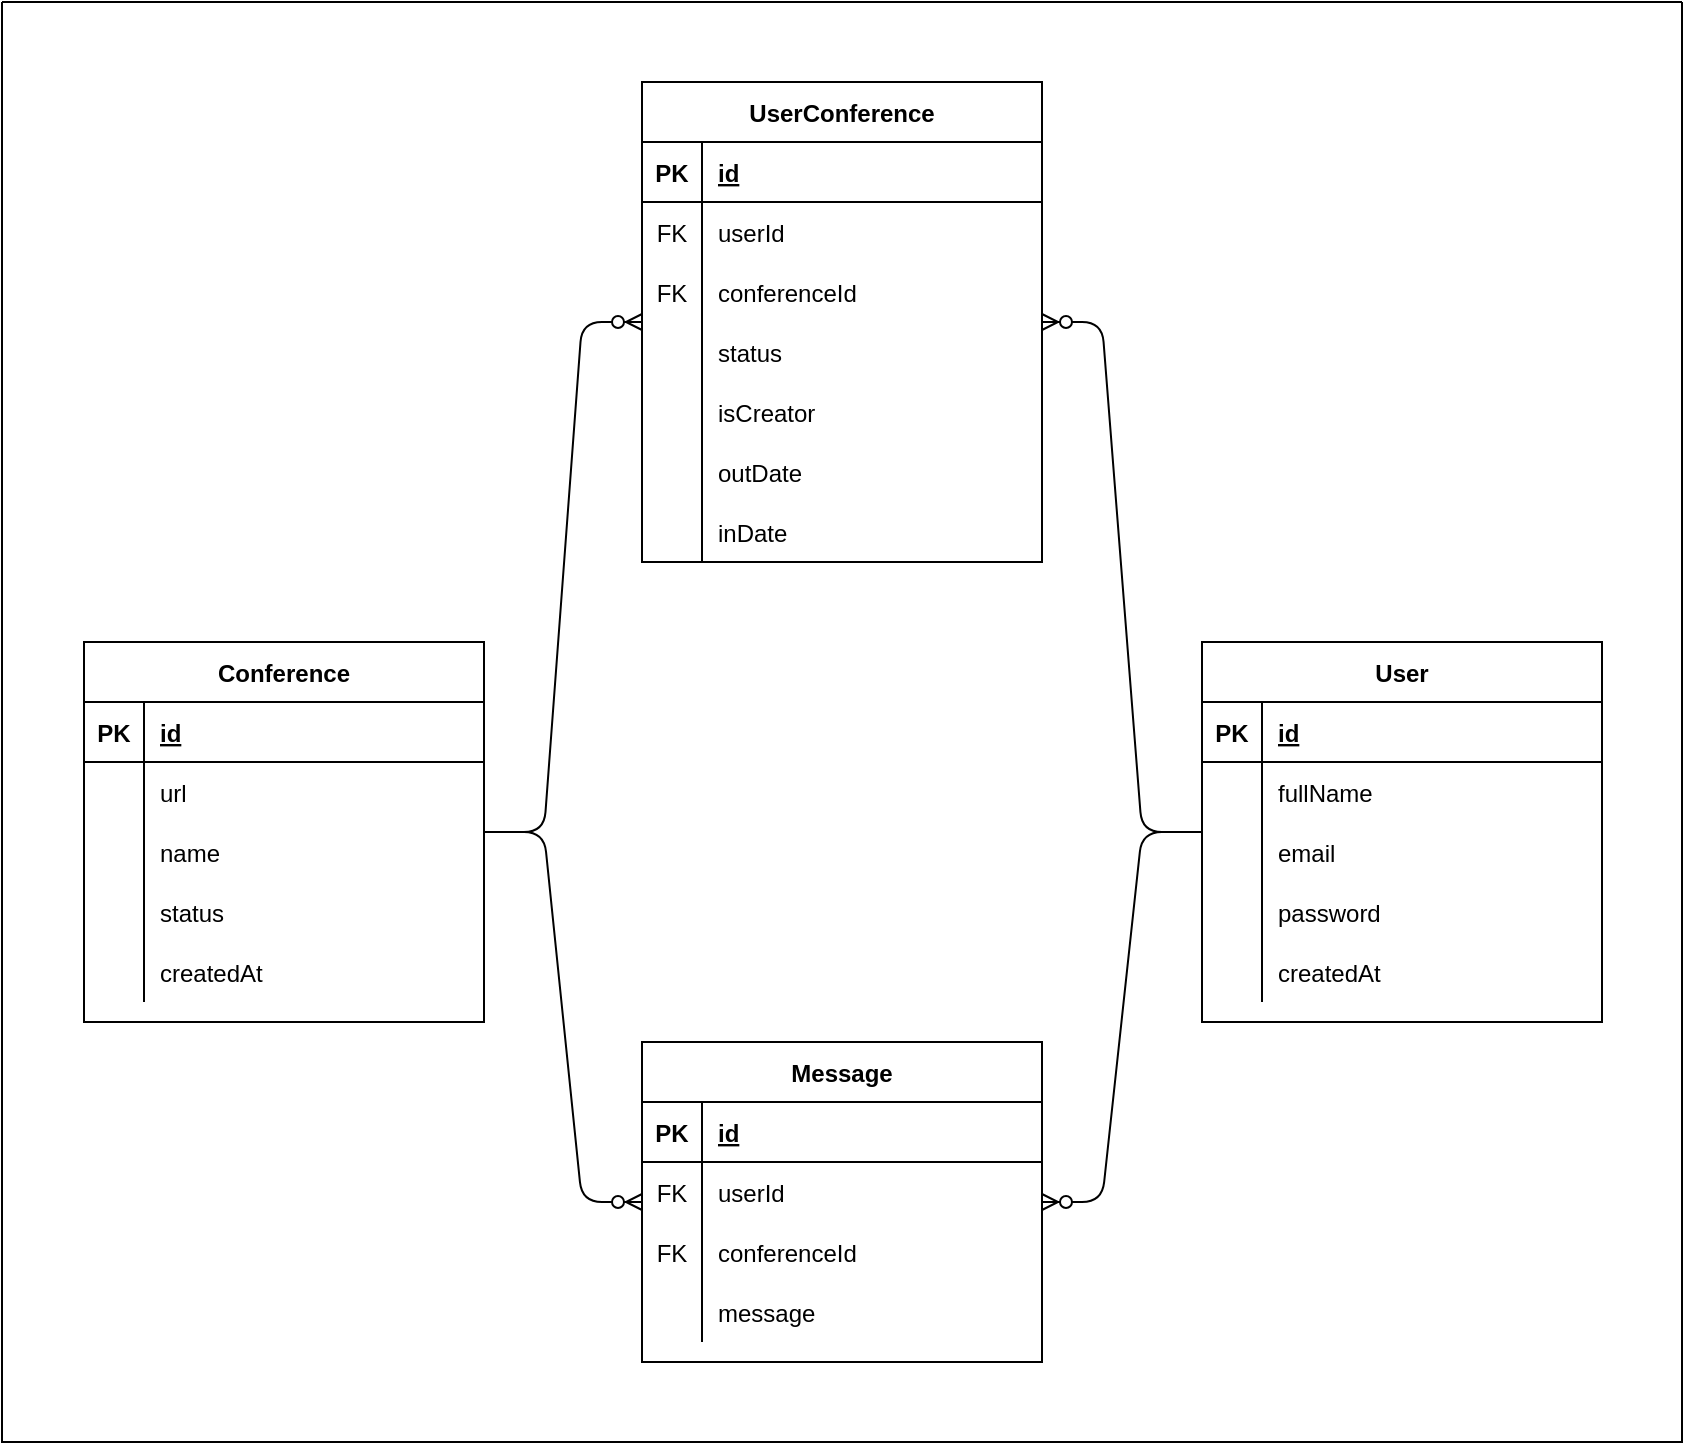 <mxfile version="14.6.13" type="device"><diagram id="Ftw11hiZP0vbhbemMxQc" name="Page-1"><mxGraphModel dx="1024" dy="1692" grid="1" gridSize="10" guides="1" tooltips="1" connect="1" arrows="1" fold="1" page="1" pageScale="1" pageWidth="850" pageHeight="1100" math="0" shadow="0"><root><mxCell id="0"/><mxCell id="1" parent="0"/><mxCell id="8r-vkcW7q13V5HUQEyfy-12" value="Conference" style="shape=table;startSize=30;container=1;collapsible=1;childLayout=tableLayout;fixedRows=1;rowLines=0;fontStyle=1;align=center;resizeLast=1;" parent="1" vertex="1"><mxGeometry x="121" y="160" width="200" height="190" as="geometry"/></mxCell><mxCell id="8r-vkcW7q13V5HUQEyfy-13" value="" style="shape=partialRectangle;collapsible=0;dropTarget=0;pointerEvents=0;fillColor=none;top=0;left=0;bottom=1;right=0;points=[[0,0.5],[1,0.5]];portConstraint=eastwest;" parent="8r-vkcW7q13V5HUQEyfy-12" vertex="1"><mxGeometry y="30" width="200" height="30" as="geometry"/></mxCell><mxCell id="8r-vkcW7q13V5HUQEyfy-14" value="PK" style="shape=partialRectangle;connectable=0;fillColor=none;top=0;left=0;bottom=0;right=0;fontStyle=1;overflow=hidden;" parent="8r-vkcW7q13V5HUQEyfy-13" vertex="1"><mxGeometry width="30" height="30" as="geometry"/></mxCell><mxCell id="8r-vkcW7q13V5HUQEyfy-15" value="id" style="shape=partialRectangle;connectable=0;fillColor=none;top=0;left=0;bottom=0;right=0;align=left;spacingLeft=6;fontStyle=5;overflow=hidden;" parent="8r-vkcW7q13V5HUQEyfy-13" vertex="1"><mxGeometry x="30" width="170" height="30" as="geometry"/></mxCell><mxCell id="8r-vkcW7q13V5HUQEyfy-16" value="" style="shape=partialRectangle;collapsible=0;dropTarget=0;pointerEvents=0;fillColor=none;top=0;left=0;bottom=0;right=0;points=[[0,0.5],[1,0.5]];portConstraint=eastwest;" parent="8r-vkcW7q13V5HUQEyfy-12" vertex="1"><mxGeometry y="60" width="200" height="30" as="geometry"/></mxCell><mxCell id="8r-vkcW7q13V5HUQEyfy-17" value="" style="shape=partialRectangle;connectable=0;fillColor=none;top=0;left=0;bottom=0;right=0;editable=1;overflow=hidden;" parent="8r-vkcW7q13V5HUQEyfy-16" vertex="1"><mxGeometry width="30" height="30" as="geometry"/></mxCell><mxCell id="8r-vkcW7q13V5HUQEyfy-18" value="url" style="shape=partialRectangle;connectable=0;fillColor=none;top=0;left=0;bottom=0;right=0;align=left;spacingLeft=6;overflow=hidden;" parent="8r-vkcW7q13V5HUQEyfy-16" vertex="1"><mxGeometry x="30" width="170" height="30" as="geometry"/></mxCell><mxCell id="8FGx5uGINuz7nVx1ZSpT-5" value="" style="shape=partialRectangle;collapsible=0;dropTarget=0;pointerEvents=0;fillColor=none;top=0;left=0;bottom=0;right=0;points=[[0,0.5],[1,0.5]];portConstraint=eastwest;" parent="8r-vkcW7q13V5HUQEyfy-12" vertex="1"><mxGeometry y="90" width="200" height="30" as="geometry"/></mxCell><mxCell id="8FGx5uGINuz7nVx1ZSpT-6" value="" style="shape=partialRectangle;connectable=0;fillColor=none;top=0;left=0;bottom=0;right=0;editable=1;overflow=hidden;" parent="8FGx5uGINuz7nVx1ZSpT-5" vertex="1"><mxGeometry width="30" height="30" as="geometry"/></mxCell><mxCell id="8FGx5uGINuz7nVx1ZSpT-7" value="name" style="shape=partialRectangle;connectable=0;fillColor=none;top=0;left=0;bottom=0;right=0;align=left;spacingLeft=6;overflow=hidden;" parent="8FGx5uGINuz7nVx1ZSpT-5" vertex="1"><mxGeometry x="30" width="170" height="30" as="geometry"/></mxCell><mxCell id="8r-vkcW7q13V5HUQEyfy-19" value="" style="shape=partialRectangle;collapsible=0;dropTarget=0;pointerEvents=0;fillColor=none;top=0;left=0;bottom=0;right=0;points=[[0,0.5],[1,0.5]];portConstraint=eastwest;" parent="8r-vkcW7q13V5HUQEyfy-12" vertex="1"><mxGeometry y="120" width="200" height="30" as="geometry"/></mxCell><mxCell id="8r-vkcW7q13V5HUQEyfy-20" value="" style="shape=partialRectangle;connectable=0;fillColor=none;top=0;left=0;bottom=0;right=0;editable=1;overflow=hidden;" parent="8r-vkcW7q13V5HUQEyfy-19" vertex="1"><mxGeometry width="30" height="30" as="geometry"/></mxCell><mxCell id="8r-vkcW7q13V5HUQEyfy-21" value="status" style="shape=partialRectangle;connectable=0;fillColor=none;top=0;left=0;bottom=0;right=0;align=left;spacingLeft=6;overflow=hidden;" parent="8r-vkcW7q13V5HUQEyfy-19" vertex="1"><mxGeometry x="30" width="170" height="30" as="geometry"/></mxCell><mxCell id="8r-vkcW7q13V5HUQEyfy-22" value="" style="shape=partialRectangle;collapsible=0;dropTarget=0;pointerEvents=0;fillColor=none;top=0;left=0;bottom=0;right=0;points=[[0,0.5],[1,0.5]];portConstraint=eastwest;" parent="8r-vkcW7q13V5HUQEyfy-12" vertex="1"><mxGeometry y="150" width="200" height="30" as="geometry"/></mxCell><mxCell id="8r-vkcW7q13V5HUQEyfy-23" value="" style="shape=partialRectangle;connectable=0;fillColor=none;top=0;left=0;bottom=0;right=0;editable=1;overflow=hidden;" parent="8r-vkcW7q13V5HUQEyfy-22" vertex="1"><mxGeometry width="30" height="30" as="geometry"/></mxCell><mxCell id="8r-vkcW7q13V5HUQEyfy-24" value="createdAt" style="shape=partialRectangle;connectable=0;fillColor=none;top=0;left=0;bottom=0;right=0;align=left;spacingLeft=6;overflow=hidden;" parent="8r-vkcW7q13V5HUQEyfy-22" vertex="1"><mxGeometry x="30" width="170" height="30" as="geometry"/></mxCell><mxCell id="8r-vkcW7q13V5HUQEyfy-25" value="UserConference" style="shape=table;startSize=30;container=1;collapsible=1;childLayout=tableLayout;fixedRows=1;rowLines=0;fontStyle=1;align=center;resizeLast=1;" parent="1" vertex="1"><mxGeometry x="400" y="-120" width="200" height="240" as="geometry"/></mxCell><mxCell id="8r-vkcW7q13V5HUQEyfy-26" value="" style="shape=partialRectangle;collapsible=0;dropTarget=0;pointerEvents=0;fillColor=none;top=0;left=0;bottom=1;right=0;points=[[0,0.5],[1,0.5]];portConstraint=eastwest;" parent="8r-vkcW7q13V5HUQEyfy-25" vertex="1"><mxGeometry y="30" width="200" height="30" as="geometry"/></mxCell><mxCell id="8r-vkcW7q13V5HUQEyfy-27" value="PK" style="shape=partialRectangle;connectable=0;fillColor=none;top=0;left=0;bottom=0;right=0;fontStyle=1;overflow=hidden;" parent="8r-vkcW7q13V5HUQEyfy-26" vertex="1"><mxGeometry width="30" height="30" as="geometry"/></mxCell><mxCell id="8r-vkcW7q13V5HUQEyfy-28" value="id" style="shape=partialRectangle;connectable=0;fillColor=none;top=0;left=0;bottom=0;right=0;align=left;spacingLeft=6;fontStyle=5;overflow=hidden;" parent="8r-vkcW7q13V5HUQEyfy-26" vertex="1"><mxGeometry x="30" width="170" height="30" as="geometry"/></mxCell><mxCell id="8r-vkcW7q13V5HUQEyfy-29" value="" style="shape=partialRectangle;collapsible=0;dropTarget=0;pointerEvents=0;fillColor=none;top=0;left=0;bottom=0;right=0;points=[[0,0.5],[1,0.5]];portConstraint=eastwest;" parent="8r-vkcW7q13V5HUQEyfy-25" vertex="1"><mxGeometry y="60" width="200" height="30" as="geometry"/></mxCell><mxCell id="8r-vkcW7q13V5HUQEyfy-30" value="FK" style="shape=partialRectangle;connectable=0;fillColor=none;top=0;left=0;bottom=0;right=0;editable=1;overflow=hidden;" parent="8r-vkcW7q13V5HUQEyfy-29" vertex="1"><mxGeometry width="30" height="30" as="geometry"/></mxCell><mxCell id="8r-vkcW7q13V5HUQEyfy-31" value="userId" style="shape=partialRectangle;connectable=0;fillColor=none;top=0;left=0;bottom=0;right=0;align=left;spacingLeft=6;overflow=hidden;" parent="8r-vkcW7q13V5HUQEyfy-29" vertex="1"><mxGeometry x="30" width="170" height="30" as="geometry"/></mxCell><mxCell id="8r-vkcW7q13V5HUQEyfy-32" value="" style="shape=partialRectangle;collapsible=0;dropTarget=0;pointerEvents=0;fillColor=none;top=0;left=0;bottom=0;right=0;points=[[0,0.5],[1,0.5]];portConstraint=eastwest;" parent="8r-vkcW7q13V5HUQEyfy-25" vertex="1"><mxGeometry y="90" width="200" height="30" as="geometry"/></mxCell><mxCell id="8r-vkcW7q13V5HUQEyfy-33" value="FK" style="shape=partialRectangle;connectable=0;fillColor=none;top=0;left=0;bottom=0;right=0;editable=1;overflow=hidden;" parent="8r-vkcW7q13V5HUQEyfy-32" vertex="1"><mxGeometry width="30" height="30" as="geometry"/></mxCell><mxCell id="8r-vkcW7q13V5HUQEyfy-34" value="conferenceId" style="shape=partialRectangle;connectable=0;fillColor=none;top=0;left=0;bottom=0;right=0;align=left;spacingLeft=6;overflow=hidden;fontStyle=0" parent="8r-vkcW7q13V5HUQEyfy-32" vertex="1"><mxGeometry x="30" width="170" height="30" as="geometry"/></mxCell><mxCell id="ccI3vtOecm476fUEy-IL-1" value="" style="shape=partialRectangle;collapsible=0;dropTarget=0;pointerEvents=0;fillColor=none;top=0;left=0;bottom=0;right=0;points=[[0,0.5],[1,0.5]];portConstraint=eastwest;" parent="8r-vkcW7q13V5HUQEyfy-25" vertex="1"><mxGeometry y="120" width="200" height="30" as="geometry"/></mxCell><mxCell id="ccI3vtOecm476fUEy-IL-2" value="" style="shape=partialRectangle;connectable=0;fillColor=none;top=0;left=0;bottom=0;right=0;editable=1;overflow=hidden;" parent="ccI3vtOecm476fUEy-IL-1" vertex="1"><mxGeometry width="30" height="30" as="geometry"/></mxCell><mxCell id="ccI3vtOecm476fUEy-IL-3" value="status" style="shape=partialRectangle;connectable=0;fillColor=none;top=0;left=0;bottom=0;right=0;align=left;spacingLeft=6;overflow=hidden;" parent="ccI3vtOecm476fUEy-IL-1" vertex="1"><mxGeometry x="30" width="170" height="30" as="geometry"/></mxCell><mxCell id="ccI3vtOecm476fUEy-IL-4" value="" style="shape=partialRectangle;collapsible=0;dropTarget=0;pointerEvents=0;fillColor=none;top=0;left=0;bottom=0;right=0;points=[[0,0.5],[1,0.5]];portConstraint=eastwest;" parent="8r-vkcW7q13V5HUQEyfy-25" vertex="1"><mxGeometry y="150" width="200" height="30" as="geometry"/></mxCell><mxCell id="ccI3vtOecm476fUEy-IL-5" value="" style="shape=partialRectangle;connectable=0;fillColor=none;top=0;left=0;bottom=0;right=0;editable=1;overflow=hidden;" parent="ccI3vtOecm476fUEy-IL-4" vertex="1"><mxGeometry width="30" height="30" as="geometry"/></mxCell><mxCell id="ccI3vtOecm476fUEy-IL-6" value="isCreator" style="shape=partialRectangle;connectable=0;fillColor=none;top=0;left=0;bottom=0;right=0;align=left;spacingLeft=6;overflow=hidden;" parent="ccI3vtOecm476fUEy-IL-4" vertex="1"><mxGeometry x="30" width="170" height="30" as="geometry"/></mxCell><mxCell id="ccI3vtOecm476fUEy-IL-10" value="" style="shape=partialRectangle;collapsible=0;dropTarget=0;pointerEvents=0;fillColor=none;top=0;left=0;bottom=0;right=0;points=[[0,0.5],[1,0.5]];portConstraint=eastwest;" parent="8r-vkcW7q13V5HUQEyfy-25" vertex="1"><mxGeometry y="180" width="200" height="30" as="geometry"/></mxCell><mxCell id="ccI3vtOecm476fUEy-IL-11" value="" style="shape=partialRectangle;connectable=0;fillColor=none;top=0;left=0;bottom=0;right=0;editable=1;overflow=hidden;" parent="ccI3vtOecm476fUEy-IL-10" vertex="1"><mxGeometry width="30" height="30" as="geometry"/></mxCell><mxCell id="ccI3vtOecm476fUEy-IL-12" value="outDate" style="shape=partialRectangle;connectable=0;fillColor=none;top=0;left=0;bottom=0;right=0;align=left;spacingLeft=6;overflow=hidden;" parent="ccI3vtOecm476fUEy-IL-10" vertex="1"><mxGeometry x="30" width="170" height="30" as="geometry"/></mxCell><mxCell id="ccI3vtOecm476fUEy-IL-7" value="" style="shape=partialRectangle;collapsible=0;dropTarget=0;pointerEvents=0;fillColor=none;top=0;left=0;bottom=0;right=0;points=[[0,0.5],[1,0.5]];portConstraint=eastwest;" parent="8r-vkcW7q13V5HUQEyfy-25" vertex="1"><mxGeometry y="210" width="200" height="30" as="geometry"/></mxCell><mxCell id="ccI3vtOecm476fUEy-IL-8" value="" style="shape=partialRectangle;connectable=0;fillColor=none;top=0;left=0;bottom=0;right=0;editable=1;overflow=hidden;" parent="ccI3vtOecm476fUEy-IL-7" vertex="1"><mxGeometry width="30" height="30" as="geometry"/></mxCell><mxCell id="ccI3vtOecm476fUEy-IL-9" value="inDate" style="shape=partialRectangle;connectable=0;fillColor=none;top=0;left=0;bottom=0;right=0;align=left;spacingLeft=6;overflow=hidden;" parent="ccI3vtOecm476fUEy-IL-7" vertex="1"><mxGeometry x="30" width="170" height="30" as="geometry"/></mxCell><mxCell id="8r-vkcW7q13V5HUQEyfy-38" value="User" style="shape=table;startSize=30;container=1;collapsible=1;childLayout=tableLayout;fixedRows=1;rowLines=0;fontStyle=1;align=center;resizeLast=1;" parent="1" vertex="1"><mxGeometry x="680" y="160" width="200" height="190" as="geometry"/></mxCell><mxCell id="8r-vkcW7q13V5HUQEyfy-39" value="" style="shape=partialRectangle;collapsible=0;dropTarget=0;pointerEvents=0;fillColor=none;top=0;left=0;bottom=1;right=0;points=[[0,0.5],[1,0.5]];portConstraint=eastwest;" parent="8r-vkcW7q13V5HUQEyfy-38" vertex="1"><mxGeometry y="30" width="200" height="30" as="geometry"/></mxCell><mxCell id="8r-vkcW7q13V5HUQEyfy-40" value="PK" style="shape=partialRectangle;connectable=0;fillColor=none;top=0;left=0;bottom=0;right=0;fontStyle=1;overflow=hidden;" parent="8r-vkcW7q13V5HUQEyfy-39" vertex="1"><mxGeometry width="30" height="30" as="geometry"/></mxCell><mxCell id="8r-vkcW7q13V5HUQEyfy-41" value="id" style="shape=partialRectangle;connectable=0;fillColor=none;top=0;left=0;bottom=0;right=0;align=left;spacingLeft=6;fontStyle=5;overflow=hidden;" parent="8r-vkcW7q13V5HUQEyfy-39" vertex="1"><mxGeometry x="30" width="170" height="30" as="geometry"/></mxCell><mxCell id="8r-vkcW7q13V5HUQEyfy-42" value="" style="shape=partialRectangle;collapsible=0;dropTarget=0;pointerEvents=0;fillColor=none;top=0;left=0;bottom=0;right=0;points=[[0,0.5],[1,0.5]];portConstraint=eastwest;" parent="8r-vkcW7q13V5HUQEyfy-38" vertex="1"><mxGeometry y="60" width="200" height="30" as="geometry"/></mxCell><mxCell id="8r-vkcW7q13V5HUQEyfy-43" value="" style="shape=partialRectangle;connectable=0;fillColor=none;top=0;left=0;bottom=0;right=0;editable=1;overflow=hidden;" parent="8r-vkcW7q13V5HUQEyfy-42" vertex="1"><mxGeometry width="30" height="30" as="geometry"/></mxCell><mxCell id="8r-vkcW7q13V5HUQEyfy-44" value="fullName" style="shape=partialRectangle;connectable=0;fillColor=none;top=0;left=0;bottom=0;right=0;align=left;spacingLeft=6;overflow=hidden;" parent="8r-vkcW7q13V5HUQEyfy-42" vertex="1"><mxGeometry x="30" width="170" height="30" as="geometry"/></mxCell><mxCell id="8r-vkcW7q13V5HUQEyfy-45" value="" style="shape=partialRectangle;collapsible=0;dropTarget=0;pointerEvents=0;fillColor=none;top=0;left=0;bottom=0;right=0;points=[[0,0.5],[1,0.5]];portConstraint=eastwest;" parent="8r-vkcW7q13V5HUQEyfy-38" vertex="1"><mxGeometry y="90" width="200" height="30" as="geometry"/></mxCell><mxCell id="8r-vkcW7q13V5HUQEyfy-46" value="" style="shape=partialRectangle;connectable=0;fillColor=none;top=0;left=0;bottom=0;right=0;editable=1;overflow=hidden;" parent="8r-vkcW7q13V5HUQEyfy-45" vertex="1"><mxGeometry width="30" height="30" as="geometry"/></mxCell><mxCell id="8r-vkcW7q13V5HUQEyfy-47" value="email" style="shape=partialRectangle;connectable=0;fillColor=none;top=0;left=0;bottom=0;right=0;align=left;spacingLeft=6;overflow=hidden;" parent="8r-vkcW7q13V5HUQEyfy-45" vertex="1"><mxGeometry x="30" width="170" height="30" as="geometry"/></mxCell><mxCell id="8r-vkcW7q13V5HUQEyfy-48" value="" style="shape=partialRectangle;collapsible=0;dropTarget=0;pointerEvents=0;fillColor=none;top=0;left=0;bottom=0;right=0;points=[[0,0.5],[1,0.5]];portConstraint=eastwest;" parent="8r-vkcW7q13V5HUQEyfy-38" vertex="1"><mxGeometry y="120" width="200" height="30" as="geometry"/></mxCell><mxCell id="8r-vkcW7q13V5HUQEyfy-49" value="" style="shape=partialRectangle;connectable=0;fillColor=none;top=0;left=0;bottom=0;right=0;editable=1;overflow=hidden;" parent="8r-vkcW7q13V5HUQEyfy-48" vertex="1"><mxGeometry width="30" height="30" as="geometry"/></mxCell><mxCell id="8r-vkcW7q13V5HUQEyfy-50" value="password" style="shape=partialRectangle;connectable=0;fillColor=none;top=0;left=0;bottom=0;right=0;align=left;spacingLeft=6;overflow=hidden;" parent="8r-vkcW7q13V5HUQEyfy-48" vertex="1"><mxGeometry x="30" width="170" height="30" as="geometry"/></mxCell><mxCell id="8r-vkcW7q13V5HUQEyfy-64" value="" style="shape=partialRectangle;collapsible=0;dropTarget=0;pointerEvents=0;fillColor=none;top=0;left=0;bottom=0;right=0;points=[[0,0.5],[1,0.5]];portConstraint=eastwest;" parent="8r-vkcW7q13V5HUQEyfy-38" vertex="1"><mxGeometry y="150" width="200" height="30" as="geometry"/></mxCell><mxCell id="8r-vkcW7q13V5HUQEyfy-65" value="" style="shape=partialRectangle;connectable=0;fillColor=none;top=0;left=0;bottom=0;right=0;editable=1;overflow=hidden;" parent="8r-vkcW7q13V5HUQEyfy-64" vertex="1"><mxGeometry width="30" height="30" as="geometry"/></mxCell><mxCell id="8r-vkcW7q13V5HUQEyfy-66" value="createdAt" style="shape=partialRectangle;connectable=0;fillColor=none;top=0;left=0;bottom=0;right=0;align=left;spacingLeft=6;overflow=hidden;" parent="8r-vkcW7q13V5HUQEyfy-64" vertex="1"><mxGeometry x="30" width="170" height="30" as="geometry"/></mxCell><mxCell id="8r-vkcW7q13V5HUQEyfy-51" value="Message" style="shape=table;startSize=30;container=1;collapsible=1;childLayout=tableLayout;fixedRows=1;rowLines=0;fontStyle=1;align=center;resizeLast=1;" parent="1" vertex="1"><mxGeometry x="400" y="360" width="200" height="160" as="geometry"/></mxCell><mxCell id="8r-vkcW7q13V5HUQEyfy-52" value="" style="shape=partialRectangle;collapsible=0;dropTarget=0;pointerEvents=0;fillColor=none;top=0;left=0;bottom=1;right=0;points=[[0,0.5],[1,0.5]];portConstraint=eastwest;" parent="8r-vkcW7q13V5HUQEyfy-51" vertex="1"><mxGeometry y="30" width="200" height="30" as="geometry"/></mxCell><mxCell id="8r-vkcW7q13V5HUQEyfy-53" value="PK" style="shape=partialRectangle;connectable=0;fillColor=none;top=0;left=0;bottom=0;right=0;fontStyle=1;overflow=hidden;" parent="8r-vkcW7q13V5HUQEyfy-52" vertex="1"><mxGeometry width="30" height="30" as="geometry"/></mxCell><mxCell id="8r-vkcW7q13V5HUQEyfy-54" value="id" style="shape=partialRectangle;connectable=0;fillColor=none;top=0;left=0;bottom=0;right=0;align=left;spacingLeft=6;fontStyle=5;overflow=hidden;" parent="8r-vkcW7q13V5HUQEyfy-52" vertex="1"><mxGeometry x="30" width="170" height="30" as="geometry"/></mxCell><mxCell id="8r-vkcW7q13V5HUQEyfy-55" value="" style="shape=partialRectangle;collapsible=0;dropTarget=0;pointerEvents=0;fillColor=none;top=0;left=0;bottom=0;right=0;points=[[0,0.5],[1,0.5]];portConstraint=eastwest;" parent="8r-vkcW7q13V5HUQEyfy-51" vertex="1"><mxGeometry y="60" width="200" height="30" as="geometry"/></mxCell><mxCell id="8r-vkcW7q13V5HUQEyfy-56" value="FK" style="shape=partialRectangle;connectable=0;fillColor=none;top=0;left=0;bottom=0;right=0;editable=1;overflow=hidden;" parent="8r-vkcW7q13V5HUQEyfy-55" vertex="1"><mxGeometry width="30" height="30" as="geometry"/></mxCell><mxCell id="8r-vkcW7q13V5HUQEyfy-57" value="userId" style="shape=partialRectangle;connectable=0;fillColor=none;top=0;left=0;bottom=0;right=0;align=left;spacingLeft=6;overflow=hidden;" parent="8r-vkcW7q13V5HUQEyfy-55" vertex="1"><mxGeometry x="30" width="170" height="30" as="geometry"/></mxCell><mxCell id="8r-vkcW7q13V5HUQEyfy-58" value="" style="shape=partialRectangle;collapsible=0;dropTarget=0;pointerEvents=0;fillColor=none;top=0;left=0;bottom=0;right=0;points=[[0,0.5],[1,0.5]];portConstraint=eastwest;" parent="8r-vkcW7q13V5HUQEyfy-51" vertex="1"><mxGeometry y="90" width="200" height="30" as="geometry"/></mxCell><mxCell id="8r-vkcW7q13V5HUQEyfy-59" value="FK" style="shape=partialRectangle;connectable=0;fillColor=none;top=0;left=0;bottom=0;right=0;editable=1;overflow=hidden;" parent="8r-vkcW7q13V5HUQEyfy-58" vertex="1"><mxGeometry width="30" height="30" as="geometry"/></mxCell><mxCell id="8r-vkcW7q13V5HUQEyfy-60" value="conferenceId" style="shape=partialRectangle;connectable=0;fillColor=none;top=0;left=0;bottom=0;right=0;align=left;spacingLeft=6;overflow=hidden;" parent="8r-vkcW7q13V5HUQEyfy-58" vertex="1"><mxGeometry x="30" width="170" height="30" as="geometry"/></mxCell><mxCell id="8r-vkcW7q13V5HUQEyfy-61" value="" style="shape=partialRectangle;collapsible=0;dropTarget=0;pointerEvents=0;fillColor=none;top=0;left=0;bottom=0;right=0;points=[[0,0.5],[1,0.5]];portConstraint=eastwest;" parent="8r-vkcW7q13V5HUQEyfy-51" vertex="1"><mxGeometry y="120" width="200" height="30" as="geometry"/></mxCell><mxCell id="8r-vkcW7q13V5HUQEyfy-62" value="" style="shape=partialRectangle;connectable=0;fillColor=none;top=0;left=0;bottom=0;right=0;editable=1;overflow=hidden;" parent="8r-vkcW7q13V5HUQEyfy-61" vertex="1"><mxGeometry width="30" height="30" as="geometry"/></mxCell><mxCell id="8r-vkcW7q13V5HUQEyfy-63" value="message" style="shape=partialRectangle;connectable=0;fillColor=none;top=0;left=0;bottom=0;right=0;align=left;spacingLeft=6;overflow=hidden;" parent="8r-vkcW7q13V5HUQEyfy-61" vertex="1"><mxGeometry x="30" width="170" height="30" as="geometry"/></mxCell><mxCell id="8r-vkcW7q13V5HUQEyfy-67" value="" style="edgeStyle=entityRelationEdgeStyle;fontSize=12;html=1;endArrow=ERzeroToMany;endFill=1;" parent="1" source="8r-vkcW7q13V5HUQEyfy-12" target="8r-vkcW7q13V5HUQEyfy-25" edge="1"><mxGeometry width="100" height="100" relative="1" as="geometry"><mxPoint x="370" y="300" as="sourcePoint"/><mxPoint x="470" y="200" as="targetPoint"/></mxGeometry></mxCell><mxCell id="8r-vkcW7q13V5HUQEyfy-68" value="" style="edgeStyle=entityRelationEdgeStyle;fontSize=12;html=1;endArrow=ERzeroToMany;endFill=1;" parent="1" source="8r-vkcW7q13V5HUQEyfy-38" target="8r-vkcW7q13V5HUQEyfy-25" edge="1"><mxGeometry width="100" height="100" relative="1" as="geometry"><mxPoint x="540" y="260" as="sourcePoint"/><mxPoint x="640" y="160" as="targetPoint"/></mxGeometry></mxCell><mxCell id="8r-vkcW7q13V5HUQEyfy-69" value="" style="edgeStyle=entityRelationEdgeStyle;fontSize=12;html=1;endArrow=ERzeroToMany;endFill=1;" parent="1" source="8r-vkcW7q13V5HUQEyfy-12" target="8r-vkcW7q13V5HUQEyfy-51" edge="1"><mxGeometry width="100" height="100" relative="1" as="geometry"><mxPoint x="370" y="300" as="sourcePoint"/><mxPoint x="470" y="200" as="targetPoint"/></mxGeometry></mxCell><mxCell id="8r-vkcW7q13V5HUQEyfy-70" value="" style="edgeStyle=entityRelationEdgeStyle;fontSize=12;html=1;endArrow=ERzeroToMany;endFill=1;" parent="1" source="8r-vkcW7q13V5HUQEyfy-38" target="8r-vkcW7q13V5HUQEyfy-51" edge="1"><mxGeometry width="100" height="100" relative="1" as="geometry"><mxPoint x="370" y="300" as="sourcePoint"/><mxPoint x="470" y="200" as="targetPoint"/></mxGeometry></mxCell><mxCell id="8r-vkcW7q13V5HUQEyfy-71" value="" style="swimlane;startSize=0;" parent="1" vertex="1"><mxGeometry x="80" y="-160" width="840" height="720" as="geometry"/></mxCell></root></mxGraphModel></diagram></mxfile>